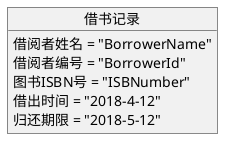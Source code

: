 @startuml
object 借书记录 {
	 	借阅者姓名 = "BorrowerName"
	 	借阅者编号 = "BorrowerId"
	 	图书ISBN号 = "ISBNumber"
	 	借出时间 = "2018-4-12"
	 	归还期限 = "2018-5-12"
}

@enduml